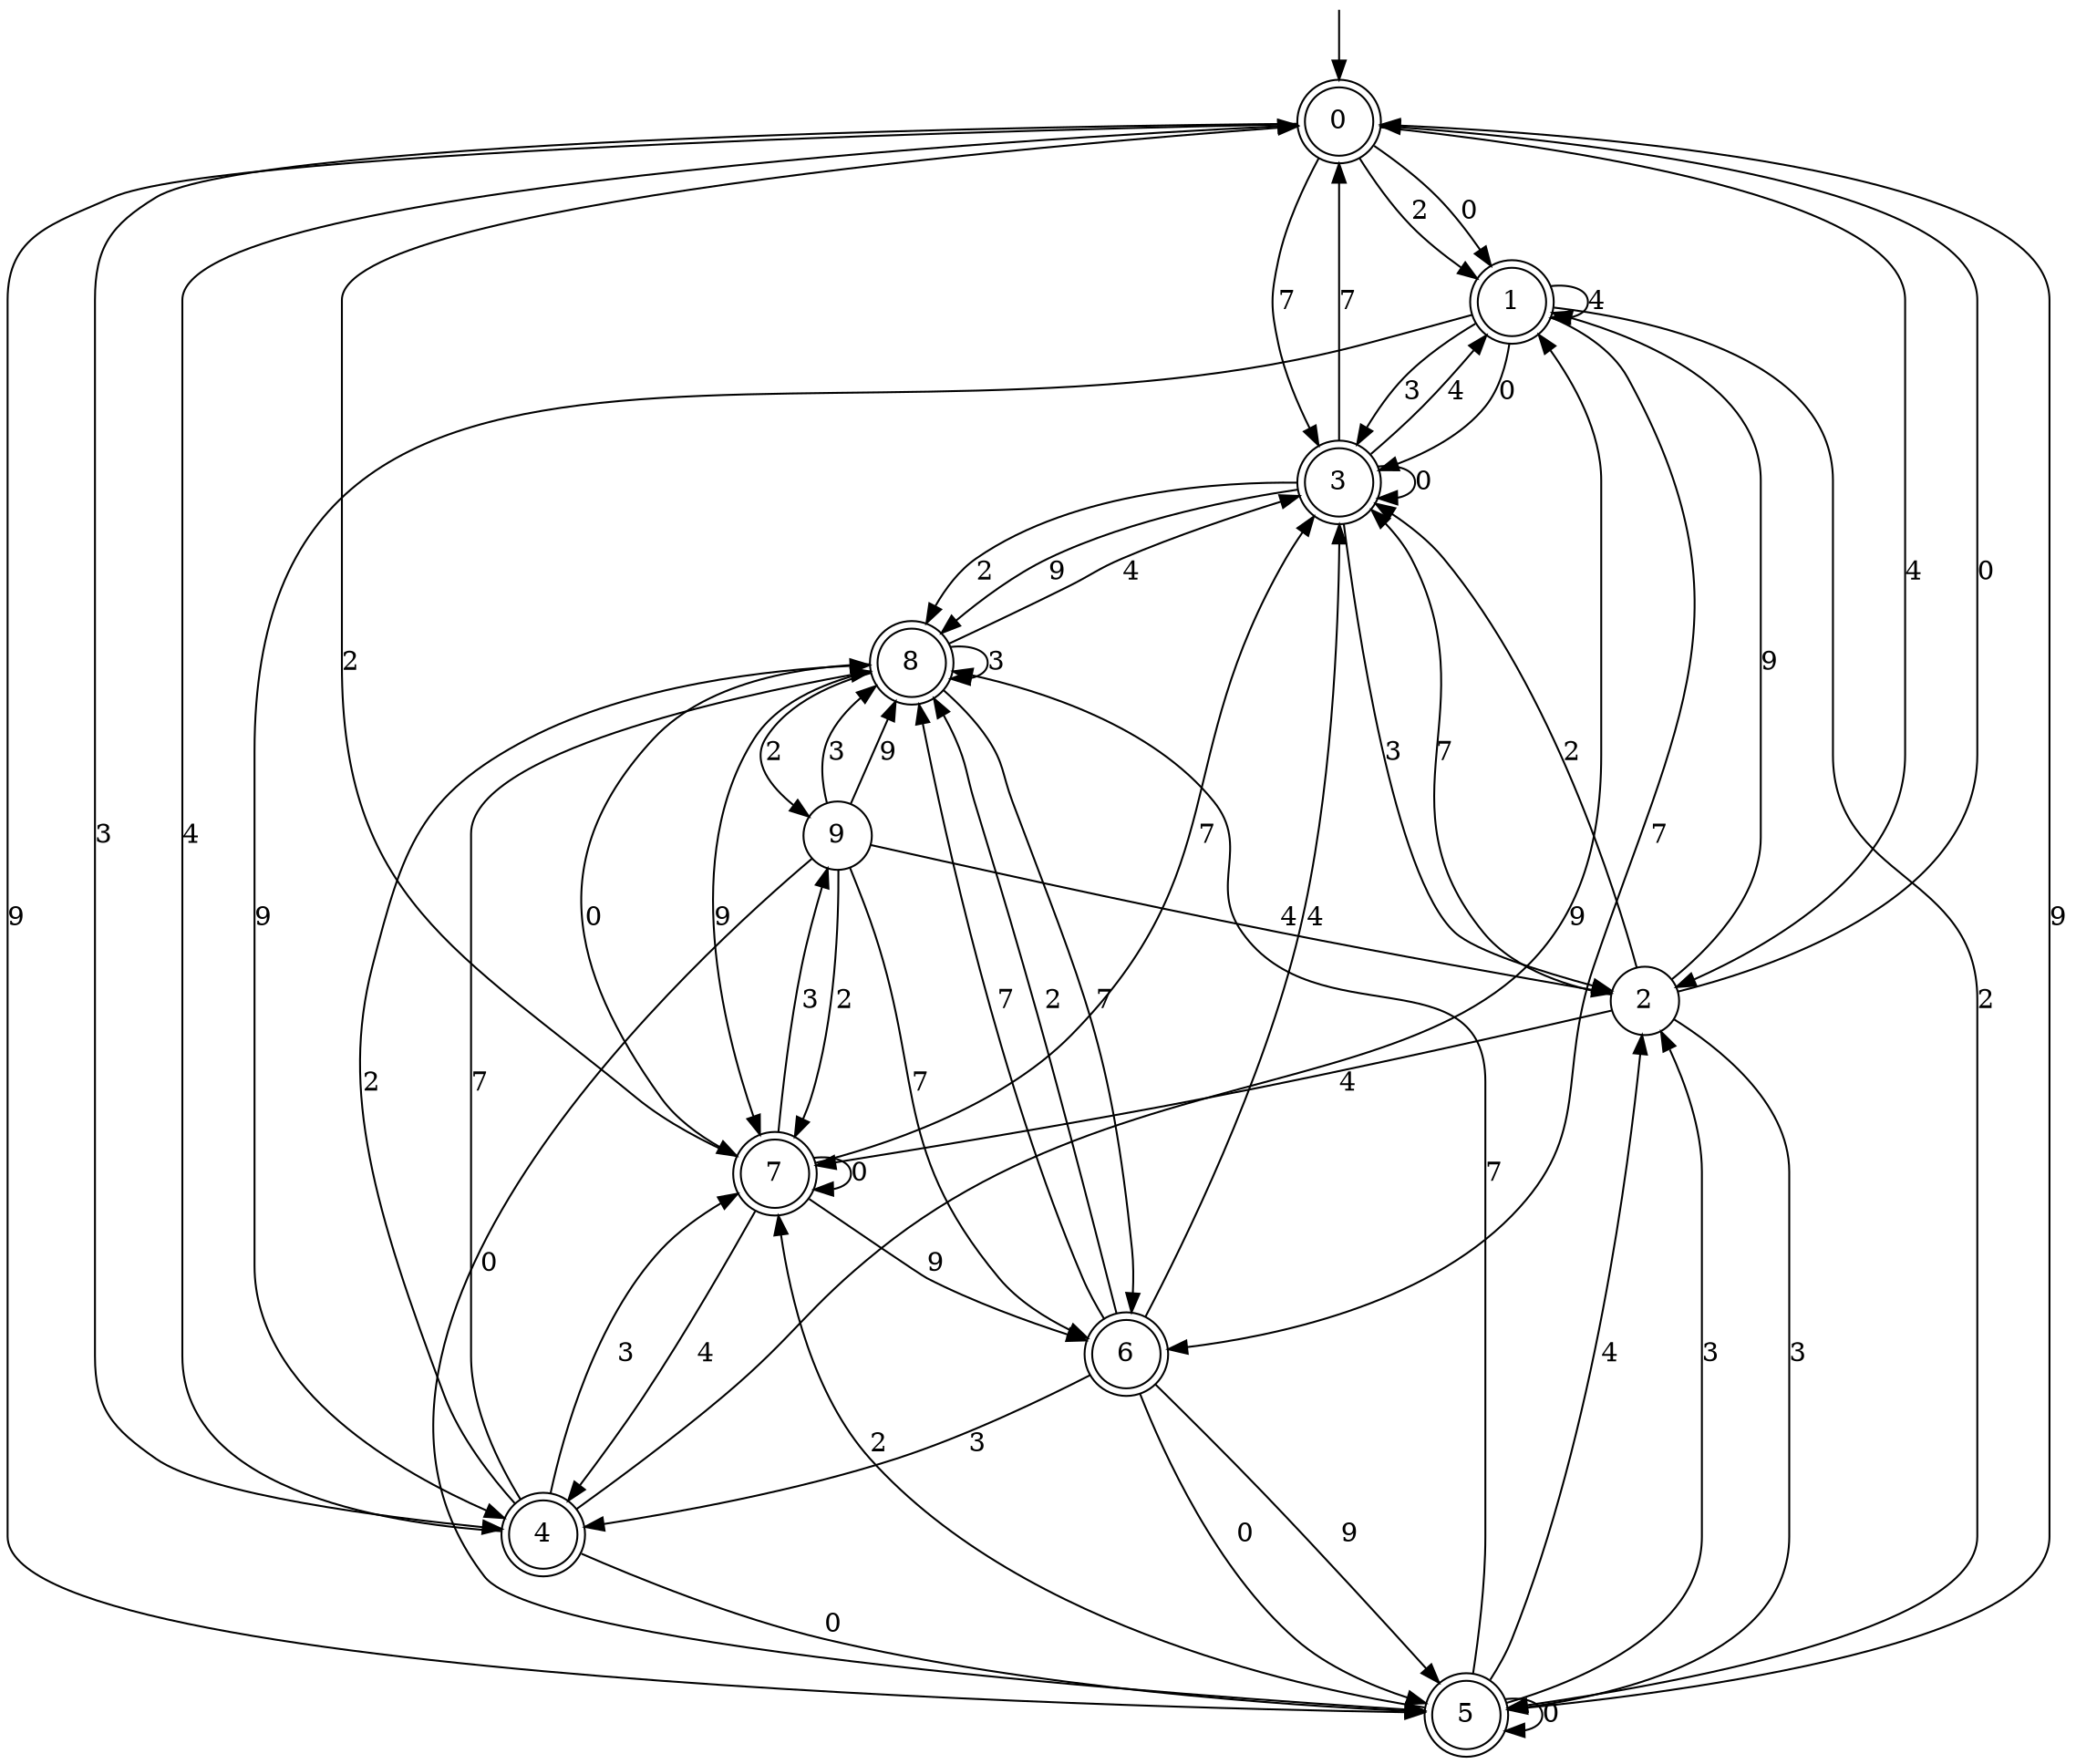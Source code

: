 digraph g {

	s0 [shape="doublecircle" label="0"];
	s1 [shape="doublecircle" label="1"];
	s2 [shape="circle" label="2"];
	s3 [shape="doublecircle" label="3"];
	s4 [shape="doublecircle" label="4"];
	s5 [shape="doublecircle" label="5"];
	s6 [shape="doublecircle" label="6"];
	s7 [shape="doublecircle" label="7"];
	s8 [shape="doublecircle" label="8"];
	s9 [shape="circle" label="9"];
	s0 -> s1 [label="0"];
	s0 -> s2 [label="4"];
	s0 -> s3 [label="7"];
	s0 -> s1 [label="2"];
	s0 -> s4 [label="3"];
	s0 -> s5 [label="9"];
	s1 -> s3 [label="0"];
	s1 -> s1 [label="4"];
	s1 -> s6 [label="7"];
	s1 -> s5 [label="2"];
	s1 -> s3 [label="3"];
	s1 -> s4 [label="9"];
	s2 -> s0 [label="0"];
	s2 -> s7 [label="4"];
	s2 -> s3 [label="7"];
	s2 -> s3 [label="2"];
	s2 -> s5 [label="3"];
	s2 -> s1 [label="9"];
	s3 -> s3 [label="0"];
	s3 -> s1 [label="4"];
	s3 -> s0 [label="7"];
	s3 -> s8 [label="2"];
	s3 -> s2 [label="3"];
	s3 -> s8 [label="9"];
	s4 -> s5 [label="0"];
	s4 -> s0 [label="4"];
	s4 -> s8 [label="7"];
	s4 -> s8 [label="2"];
	s4 -> s7 [label="3"];
	s4 -> s1 [label="9"];
	s5 -> s5 [label="0"];
	s5 -> s2 [label="4"];
	s5 -> s8 [label="7"];
	s5 -> s7 [label="2"];
	s5 -> s2 [label="3"];
	s5 -> s0 [label="9"];
	s6 -> s5 [label="0"];
	s6 -> s3 [label="4"];
	s6 -> s8 [label="7"];
	s6 -> s8 [label="2"];
	s6 -> s4 [label="3"];
	s6 -> s5 [label="9"];
	s7 -> s7 [label="0"];
	s7 -> s4 [label="4"];
	s7 -> s3 [label="7"];
	s7 -> s0 [label="2"];
	s7 -> s9 [label="3"];
	s7 -> s6 [label="9"];
	s8 -> s7 [label="0"];
	s8 -> s3 [label="4"];
	s8 -> s6 [label="7"];
	s8 -> s9 [label="2"];
	s8 -> s8 [label="3"];
	s8 -> s7 [label="9"];
	s9 -> s5 [label="0"];
	s9 -> s2 [label="4"];
	s9 -> s6 [label="7"];
	s9 -> s7 [label="2"];
	s9 -> s8 [label="3"];
	s9 -> s8 [label="9"];

__start0 [label="" shape="none" width="0" height="0"];
__start0 -> s0;

}
